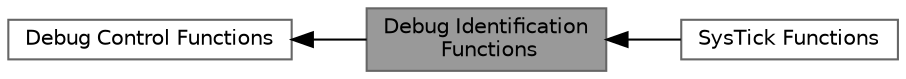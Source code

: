 digraph "Debug Identification Functions"
{
 // LATEX_PDF_SIZE
  bgcolor="transparent";
  edge [fontname=Helvetica,fontsize=10,labelfontname=Helvetica,labelfontsize=10];
  node [fontname=Helvetica,fontsize=10,shape=box,height=0.2,width=0.4];
  rankdir=LR;
  Node2 [id="Node000002",label="Debug Control Functions",height=0.2,width=0.4,color="grey40", fillcolor="white", style="filled",URL="$group__CMSIS__Core__DCBFunctions.html",tooltip="Functions that access the Debug Control Block."];
  Node1 [id="Node000001",label="Debug Identification\l Functions",height=0.2,width=0.4,color="gray40", fillcolor="grey60", style="filled", fontcolor="black",tooltip="Functions that access the Debug Identification Block."];
  Node3 [id="Node000003",label="SysTick Functions",height=0.2,width=0.4,color="grey40", fillcolor="white", style="filled",URL="$group__CMSIS__Core__SysTickFunctions.html",tooltip="Functions that configure the System."];
  Node2->Node1 [shape=plaintext, dir="back", style="solid"];
  Node1->Node3 [shape=plaintext, dir="back", style="solid"];
}
